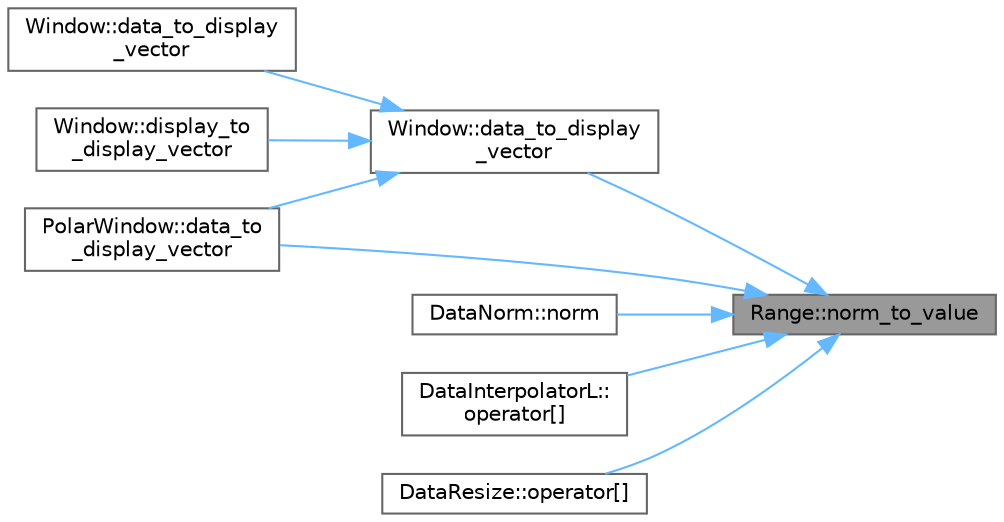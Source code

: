 digraph "Range::norm_to_value"
{
 // LATEX_PDF_SIZE
  bgcolor="transparent";
  edge [fontname=Helvetica,fontsize=10,labelfontname=Helvetica,labelfontsize=10];
  node [fontname=Helvetica,fontsize=10,shape=box,height=0.2,width=0.4];
  rankdir="RL";
  Node1 [label="Range::norm_to_value",height=0.2,width=0.4,color="gray40", fillcolor="grey60", style="filled", fontcolor="black",tooltip="Map a normalized number to a value within the range limits."];
  Node1 -> Node2 [dir="back",color="steelblue1",style="solid"];
  Node2 [label="Window::data_to_display\l_vector",height=0.2,width=0.4,color="grey40", fillcolor="white", style="filled",URL="$class_window.html#a454332d55900db8acd34bf1b4ca25488",tooltip=" "];
  Node2 -> Node3 [dir="back",color="steelblue1",style="solid"];
  Node3 [label="Window::data_to_display\l_vector",height=0.2,width=0.4,color="grey40", fillcolor="white", style="filled",URL="$class_window.html#a6fceb98d70079804cb076411271a5463",tooltip=" "];
  Node2 -> Node4 [dir="back",color="steelblue1",style="solid"];
  Node4 [label="PolarWindow::data_to\l_display_vector",height=0.2,width=0.4,color="grey40", fillcolor="white", style="filled",URL="$class_polar_window.html#a0525e8f5ecda420ebcfd8e0637746c9a",tooltip=" "];
  Node2 -> Node5 [dir="back",color="steelblue1",style="solid"];
  Node5 [label="Window::display_to\l_display_vector",height=0.2,width=0.4,color="grey40", fillcolor="white", style="filled",URL="$class_window.html#a8585a926281239b7cea1c2e6119c8fa2",tooltip=" "];
  Node1 -> Node4 [dir="back",color="steelblue1",style="solid"];
  Node1 -> Node6 [dir="back",color="steelblue1",style="solid"];
  Node6 [label="DataNorm::norm",height=0.2,width=0.4,color="grey40", fillcolor="white", style="filled",URL="$class_data_norm.html#a28ac2e22cefc9fb2975c50563f2149a9",tooltip=" "];
  Node1 -> Node7 [dir="back",color="steelblue1",style="solid"];
  Node7 [label="DataInterpolatorL::\loperator[]",height=0.2,width=0.4,color="grey40", fillcolor="white", style="filled",URL="$class_data_interpolator_l.html#a863c91db9429ad0ded7d9b6ec8767431",tooltip="Return a data point."];
  Node1 -> Node8 [dir="back",color="steelblue1",style="solid"];
  Node8 [label="DataResize::operator[]",height=0.2,width=0.4,color="grey40", fillcolor="white", style="filled",URL="$class_data_resize.html#aef378762cb36336080bfa96055f3a7e3",tooltip="Return a data point."];
}
